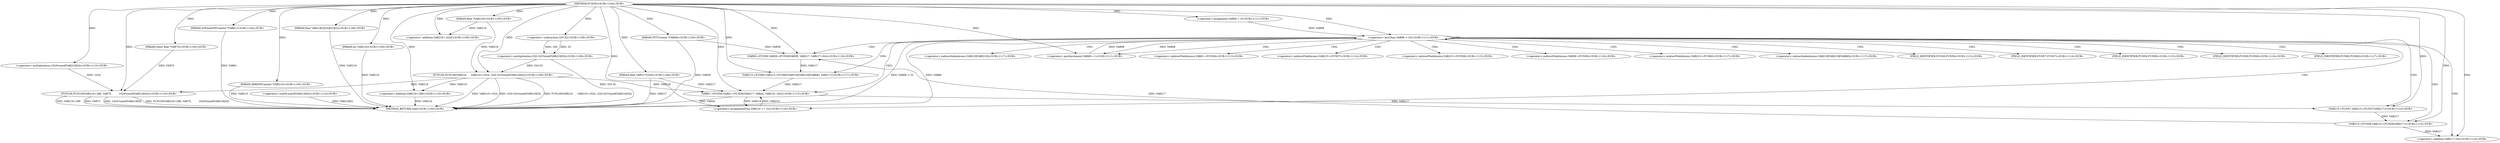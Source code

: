 
digraph "FUN55" {  

"6048" [label = "(METHOD,FUN55)<SUB>1104</SUB>" ]

"6134" [label = "(METHOD_RETURN,void)<SUB>1104</SUB>" ]

"6049" [label = "(PARAM,AVFloatDSPContext *VAR61)<SUB>1104</SUB>" ]

"6050" [label = "(PARAM,FFTContext *VAR58)<SUB>1104</SUB>" ]

"6051" [label = "(PARAM,SBRDSPContext *VAR215)<SUB>1105</SUB>" ]

"6052" [label = "(PARAM,const float *VAR75)<SUB>1105</SUB>" ]

"6053" [label = "(PARAM,float *VAR216)<SUB>1105</SUB>" ]

"6054" [label = "(PARAM,float VAR217[320])<SUB>1106</SUB>" ]

"6055" [label = "(PARAM,float VAR218[2][32][32][2])<SUB>1106</SUB>" ]

"6056" [label = "(PARAM,int VAR219)<SUB>1106</SUB>" ]

"6059" [label = "(FUN100,FUN100(VAR216    , VAR216+1024, (320-32)*sizeof(VAR216[0])))<SUB>1109</SUB>" ]

"6072" [label = "(FUN100,FUN100(VAR216+288, VAR75,         1024*sizeof(VAR216[0])))<SUB>1110</SUB>" ]

"6088" [label = "(&lt;operator&gt;.lessThan,VAR68 &lt; 32)<SUB>1111</SUB>" ]

"6091" [label = "(&lt;operator&gt;.postIncrement,VAR68++)<SUB>1111</SUB>" ]

"6061" [label = "(&lt;operator&gt;.addition,VAR216+1024)<SUB>1109</SUB>" ]

"6064" [label = "(&lt;operator&gt;.multiplication,(320-32)*sizeof(VAR216[0]))<SUB>1109</SUB>" ]

"6073" [label = "(&lt;operator&gt;.addition,VAR216+288)<SUB>1110</SUB>" ]

"6077" [label = "(&lt;operator&gt;.multiplication,1024*sizeof(VAR216[0]))<SUB>1110</SUB>" ]

"6085" [label = "(&lt;operator&gt;.assignment,VAR68 = 0)<SUB>1111</SUB>" ]

"6094" [label = "(VAR61-&gt;FUN56,VAR61-&gt;FUN56(VAR217, VAR44, VAR216, 320))<SUB>1113</SUB>" ]

"6102" [label = "(VAR215-&gt;FUN57,VAR215-&gt;FUN57(VAR217))<SUB>1114</SUB>" ]

"6107" [label = "(VAR215-&gt;FUN58,VAR215-&gt;FUN58(VAR217))<SUB>1115</SUB>" ]

"6112" [label = "(VAR58-&gt;FUN59,VAR58-&gt;FUN59(VAR58, VAR217, VAR217+64))<SUB>1116</SUB>" ]

"6121" [label = "(VAR215-&gt;FUN60,VAR215-&gt;FUN60(VAR218[VAR219][VAR68], VAR217))<SUB>1117</SUB>" ]

"6131" [label = "(&lt;operator&gt;.assignmentPlus,VAR216 += 32)<SUB>1118</SUB>" ]

"6065" [label = "(&lt;operator&gt;.subtraction,320-32)<SUB>1109</SUB>" ]

"6079" [label = "(&lt;operator&gt;.sizeOf,sizeof(VAR216[0]))<SUB>1110</SUB>" ]

"6118" [label = "(&lt;operator&gt;.addition,VAR217+64)<SUB>1116</SUB>" ]

"6095" [label = "(&lt;operator&gt;.indirectFieldAccess,VAR61-&gt;FUN56)<SUB>1113</SUB>" ]

"6103" [label = "(&lt;operator&gt;.indirectFieldAccess,VAR215-&gt;FUN57)<SUB>1114</SUB>" ]

"6108" [label = "(&lt;operator&gt;.indirectFieldAccess,VAR215-&gt;FUN58)<SUB>1115</SUB>" ]

"6113" [label = "(&lt;operator&gt;.indirectFieldAccess,VAR58-&gt;FUN59)<SUB>1116</SUB>" ]

"6122" [label = "(&lt;operator&gt;.indirectFieldAccess,VAR215-&gt;FUN60)<SUB>1117</SUB>" ]

"6125" [label = "(&lt;operator&gt;.indirectIndexAccess,VAR218[VAR219][VAR68])<SUB>1117</SUB>" ]

"6097" [label = "(FIELD_IDENTIFIER,FUN56,FUN56)<SUB>1113</SUB>" ]

"6105" [label = "(FIELD_IDENTIFIER,FUN57,FUN57)<SUB>1114</SUB>" ]

"6110" [label = "(FIELD_IDENTIFIER,FUN58,FUN58)<SUB>1115</SUB>" ]

"6115" [label = "(FIELD_IDENTIFIER,FUN59,FUN59)<SUB>1116</SUB>" ]

"6124" [label = "(FIELD_IDENTIFIER,FUN60,FUN60)<SUB>1117</SUB>" ]

"6126" [label = "(&lt;operator&gt;.indirectIndexAccess,VAR218[VAR219])<SUB>1117</SUB>" ]

  "6049" -> "6134"  [ label = "DDG: VAR61"] 

  "6050" -> "6134"  [ label = "DDG: VAR58"] 

  "6051" -> "6134"  [ label = "DDG: VAR215"] 

  "6054" -> "6134"  [ label = "DDG: VAR217"] 

  "6055" -> "6134"  [ label = "DDG: VAR218"] 

  "6056" -> "6134"  [ label = "DDG: VAR219"] 

  "6059" -> "6134"  [ label = "DDG: VAR216+1024"] 

  "6064" -> "6134"  [ label = "DDG: 320-32"] 

  "6059" -> "6134"  [ label = "DDG: (320-32)*sizeof(VAR216[0])"] 

  "6059" -> "6134"  [ label = "DDG: FUN100(VAR216    , VAR216+1024, (320-32)*sizeof(VAR216[0]))"] 

  "6073" -> "6134"  [ label = "DDG: VAR216"] 

  "6072" -> "6134"  [ label = "DDG: VAR216+288"] 

  "6072" -> "6134"  [ label = "DDG: VAR75"] 

  "6079" -> "6134"  [ label = "DDG: VAR216[0]"] 

  "6072" -> "6134"  [ label = "DDG: 1024*sizeof(VAR216[0])"] 

  "6072" -> "6134"  [ label = "DDG: FUN100(VAR216+288, VAR75,         1024*sizeof(VAR216[0]))"] 

  "6088" -> "6134"  [ label = "DDG: VAR68"] 

  "6088" -> "6134"  [ label = "DDG: VAR68 &lt; 32"] 

  "6094" -> "6134"  [ label = "DDG: VAR44"] 

  "6048" -> "6049"  [ label = "DDG: "] 

  "6048" -> "6050"  [ label = "DDG: "] 

  "6048" -> "6051"  [ label = "DDG: "] 

  "6048" -> "6052"  [ label = "DDG: "] 

  "6048" -> "6053"  [ label = "DDG: "] 

  "6048" -> "6054"  [ label = "DDG: "] 

  "6048" -> "6055"  [ label = "DDG: "] 

  "6048" -> "6056"  [ label = "DDG: "] 

  "6048" -> "6059"  [ label = "DDG: "] 

  "6053" -> "6059"  [ label = "DDG: VAR216"] 

  "6064" -> "6059"  [ label = "DDG: 320-32"] 

  "6059" -> "6072"  [ label = "DDG: VAR216"] 

  "6048" -> "6072"  [ label = "DDG: "] 

  "6052" -> "6072"  [ label = "DDG: VAR75"] 

  "6077" -> "6072"  [ label = "DDG: 1024"] 

  "6053" -> "6061"  [ label = "DDG: VAR216"] 

  "6048" -> "6061"  [ label = "DDG: "] 

  "6065" -> "6064"  [ label = "DDG: 320"] 

  "6065" -> "6064"  [ label = "DDG: 32"] 

  "6059" -> "6073"  [ label = "DDG: VAR216"] 

  "6048" -> "6073"  [ label = "DDG: "] 

  "6048" -> "6077"  [ label = "DDG: "] 

  "6048" -> "6085"  [ label = "DDG: "] 

  "6085" -> "6088"  [ label = "DDG: VAR68"] 

  "6091" -> "6088"  [ label = "DDG: VAR68"] 

  "6048" -> "6088"  [ label = "DDG: "] 

  "6088" -> "6091"  [ label = "DDG: VAR68"] 

  "6048" -> "6091"  [ label = "DDG: "] 

  "6048" -> "6131"  [ label = "DDG: "] 

  "6048" -> "6065"  [ label = "DDG: "] 

  "6054" -> "6094"  [ label = "DDG: VAR217"] 

  "6121" -> "6094"  [ label = "DDG: VAR217"] 

  "6048" -> "6094"  [ label = "DDG: "] 

  "6131" -> "6094"  [ label = "DDG: VAR216"] 

  "6059" -> "6094"  [ label = "DDG: VAR216"] 

  "6094" -> "6102"  [ label = "DDG: VAR217"] 

  "6048" -> "6102"  [ label = "DDG: "] 

  "6102" -> "6107"  [ label = "DDG: VAR217"] 

  "6048" -> "6107"  [ label = "DDG: "] 

  "6050" -> "6112"  [ label = "DDG: VAR58"] 

  "6048" -> "6112"  [ label = "DDG: "] 

  "6107" -> "6112"  [ label = "DDG: VAR217"] 

  "6112" -> "6121"  [ label = "DDG: VAR217"] 

  "6048" -> "6121"  [ label = "DDG: "] 

  "6094" -> "6131"  [ label = "DDG: VAR216"] 

  "6107" -> "6118"  [ label = "DDG: VAR217"] 

  "6048" -> "6118"  [ label = "DDG: "] 

  "6088" -> "6124"  [ label = "CDG: "] 

  "6088" -> "6113"  [ label = "CDG: "] 

  "6088" -> "6115"  [ label = "CDG: "] 

  "6088" -> "6107"  [ label = "CDG: "] 

  "6088" -> "6112"  [ label = "CDG: "] 

  "6088" -> "6118"  [ label = "CDG: "] 

  "6088" -> "6105"  [ label = "CDG: "] 

  "6088" -> "6097"  [ label = "CDG: "] 

  "6088" -> "6102"  [ label = "CDG: "] 

  "6088" -> "6122"  [ label = "CDG: "] 

  "6088" -> "6091"  [ label = "CDG: "] 

  "6088" -> "6088"  [ label = "CDG: "] 

  "6088" -> "6103"  [ label = "CDG: "] 

  "6088" -> "6126"  [ label = "CDG: "] 

  "6088" -> "6095"  [ label = "CDG: "] 

  "6088" -> "6110"  [ label = "CDG: "] 

  "6088" -> "6108"  [ label = "CDG: "] 

  "6088" -> "6131"  [ label = "CDG: "] 

  "6088" -> "6121"  [ label = "CDG: "] 

  "6088" -> "6094"  [ label = "CDG: "] 

  "6088" -> "6125"  [ label = "CDG: "] 

}